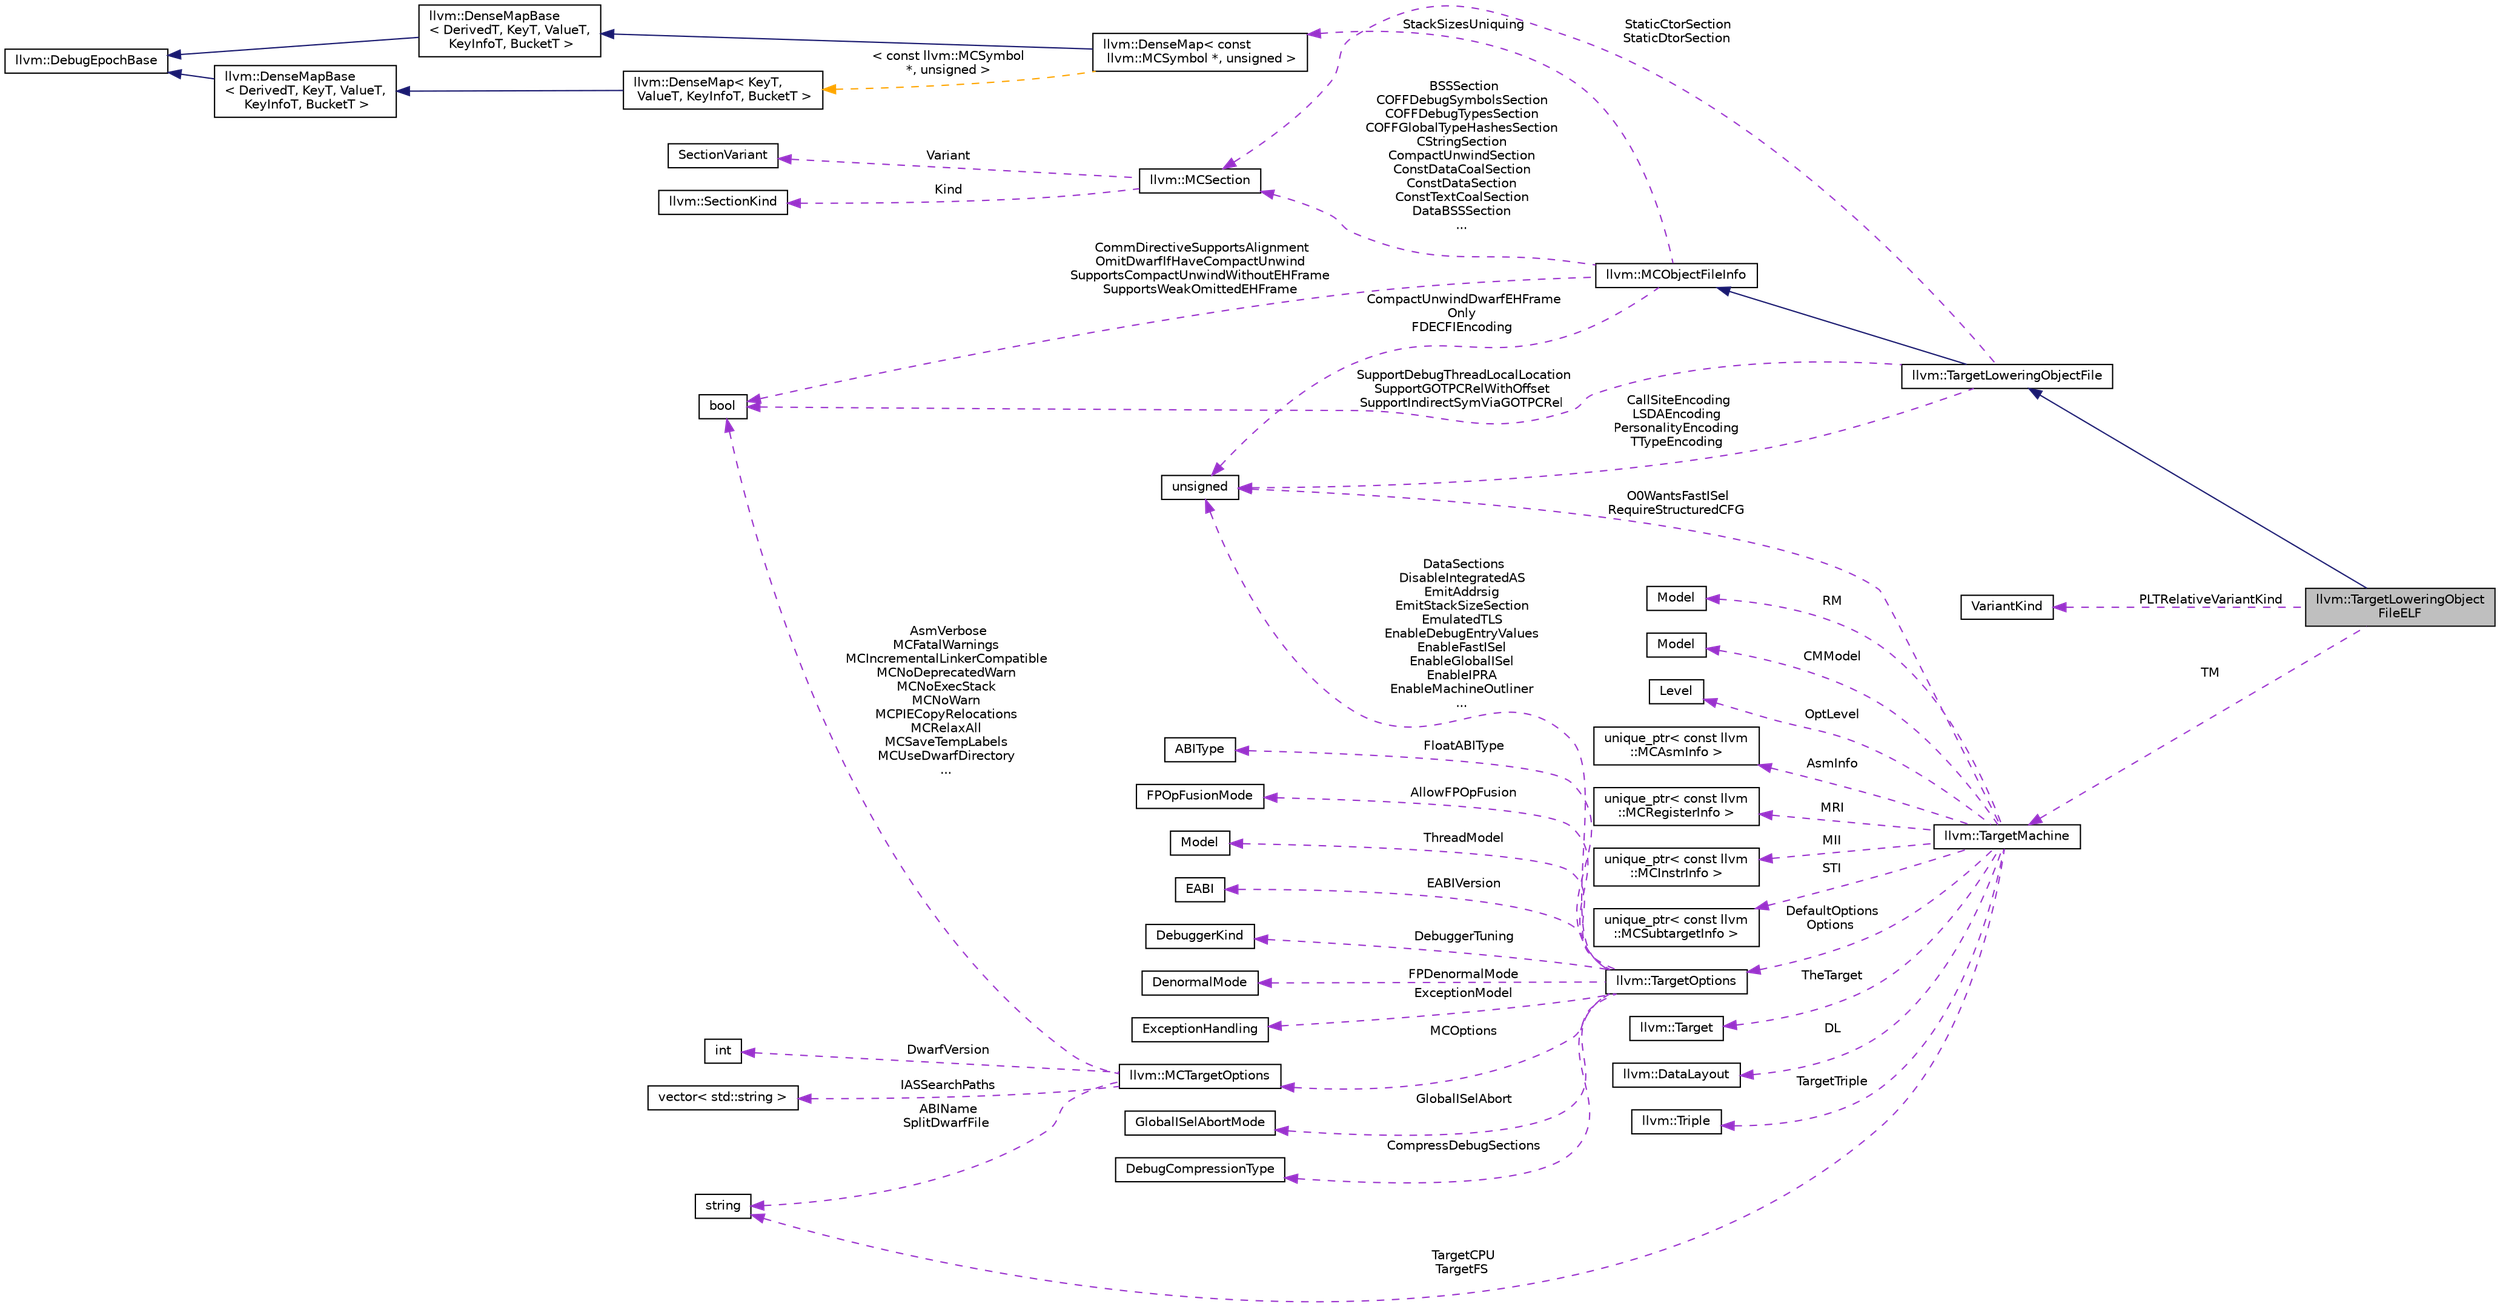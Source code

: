 digraph "llvm::TargetLoweringObjectFileELF"
{
 // LATEX_PDF_SIZE
  bgcolor="transparent";
  edge [fontname="Helvetica",fontsize="10",labelfontname="Helvetica",labelfontsize="10"];
  node [fontname="Helvetica",fontsize="10",shape="box"];
  rankdir="LR";
  Node1 [label="llvm::TargetLoweringObject\lFileELF",height=0.2,width=0.4,color="black", fillcolor="grey75", style="filled", fontcolor="black",tooltip=" "];
  Node2 -> Node1 [dir="back",color="midnightblue",fontsize="10",style="solid",fontname="Helvetica"];
  Node2 [label="llvm::TargetLoweringObjectFile",height=0.2,width=0.4,color="black",URL="$classllvm_1_1TargetLoweringObjectFile.html",tooltip=" "];
  Node3 -> Node2 [dir="back",color="midnightblue",fontsize="10",style="solid",fontname="Helvetica"];
  Node3 [label="llvm::MCObjectFileInfo",height=0.2,width=0.4,color="black",URL="$classllvm_1_1MCObjectFileInfo.html",tooltip=" "];
  Node4 -> Node3 [dir="back",color="darkorchid3",fontsize="10",style="dashed",label=" CommDirectiveSupportsAlignment\nOmitDwarfIfHaveCompactUnwind\nSupportsCompactUnwindWithoutEHFrame\nSupportsWeakOmittedEHFrame" ,fontname="Helvetica"];
  Node4 [label="bool",height=0.2,width=0.4,color="black",URL="$classbool.html",tooltip=" "];
  Node5 -> Node3 [dir="back",color="darkorchid3",fontsize="10",style="dashed",label=" CompactUnwindDwarfEHFrame\lOnly\nFDECFIEncoding" ,fontname="Helvetica"];
  Node5 [label="unsigned",height=0.2,width=0.4,color="black",URL="$classunsigned.html",tooltip=" "];
  Node6 -> Node3 [dir="back",color="darkorchid3",fontsize="10",style="dashed",label=" BSSSection\nCOFFDebugSymbolsSection\nCOFFDebugTypesSection\nCOFFGlobalTypeHashesSection\nCStringSection\nCompactUnwindSection\nConstDataCoalSection\nConstDataSection\nConstTextCoalSection\nDataBSSSection\n..." ,fontname="Helvetica"];
  Node6 [label="llvm::MCSection",height=0.2,width=0.4,color="black",URL="$classllvm_1_1MCSection.html",tooltip="Instances of this class represent a uniqued identifier for a section in the current translation unit."];
  Node7 -> Node6 [dir="back",color="darkorchid3",fontsize="10",style="dashed",label=" Variant" ,fontname="Helvetica"];
  Node7 [label="SectionVariant",height=0.2,width=0.4,color="black",tooltip=" "];
  Node8 -> Node6 [dir="back",color="darkorchid3",fontsize="10",style="dashed",label=" Kind" ,fontname="Helvetica"];
  Node8 [label="llvm::SectionKind",height=0.2,width=0.4,color="black",URL="$classllvm_1_1SectionKind.html",tooltip="SectionKind - This is a simple POD value that classifies the properties of a section."];
  Node9 -> Node3 [dir="back",color="darkorchid3",fontsize="10",style="dashed",label=" StackSizesUniquing" ,fontname="Helvetica"];
  Node9 [label="llvm::DenseMap\< const\l llvm::MCSymbol *, unsigned \>",height=0.2,width=0.4,color="black",URL="$classllvm_1_1DenseMap.html",tooltip=" "];
  Node10 -> Node9 [dir="back",color="midnightblue",fontsize="10",style="solid",fontname="Helvetica"];
  Node10 [label="llvm::DenseMapBase\l\< DerivedT, KeyT, ValueT,\l KeyInfoT, BucketT \>",height=0.2,width=0.4,color="black",URL="$classllvm_1_1DenseMapBase.html",tooltip=" "];
  Node11 -> Node10 [dir="back",color="midnightblue",fontsize="10",style="solid",fontname="Helvetica"];
  Node11 [label="llvm::DebugEpochBase",height=0.2,width=0.4,color="black",URL="$classllvm_1_1DebugEpochBase.html",tooltip=" "];
  Node12 -> Node9 [dir="back",color="orange",fontsize="10",style="dashed",label=" \< const llvm::MCSymbol\l *, unsigned \>" ,fontname="Helvetica"];
  Node12 [label="llvm::DenseMap\< KeyT,\l ValueT, KeyInfoT, BucketT \>",height=0.2,width=0.4,color="black",URL="$classllvm_1_1DenseMap.html",tooltip=" "];
  Node13 -> Node12 [dir="back",color="midnightblue",fontsize="10",style="solid",fontname="Helvetica"];
  Node13 [label="llvm::DenseMapBase\l\< DerivedT, KeyT, ValueT,\l KeyInfoT, BucketT \>",height=0.2,width=0.4,color="black",URL="$classllvm_1_1DenseMapBase.html",tooltip=" "];
  Node11 -> Node13 [dir="back",color="midnightblue",fontsize="10",style="solid",fontname="Helvetica"];
  Node4 -> Node2 [dir="back",color="darkorchid3",fontsize="10",style="dashed",label=" SupportDebugThreadLocalLocation\nSupportGOTPCRelWithOffset\nSupportIndirectSymViaGOTPCRel" ,fontname="Helvetica"];
  Node5 -> Node2 [dir="back",color="darkorchid3",fontsize="10",style="dashed",label=" CallSiteEncoding\nLSDAEncoding\nPersonalityEncoding\nTTypeEncoding" ,fontname="Helvetica"];
  Node6 -> Node2 [dir="back",color="darkorchid3",fontsize="10",style="dashed",label=" StaticCtorSection\nStaticDtorSection" ,fontname="Helvetica"];
  Node14 -> Node1 [dir="back",color="darkorchid3",fontsize="10",style="dashed",label=" PLTRelativeVariantKind" ,fontname="Helvetica"];
  Node14 [label="VariantKind",height=0.2,width=0.4,color="black",tooltip=" "];
  Node15 -> Node1 [dir="back",color="darkorchid3",fontsize="10",style="dashed",label=" TM" ,fontname="Helvetica"];
  Node15 [label="llvm::TargetMachine",height=0.2,width=0.4,color="black",URL="$classllvm_1_1TargetMachine.html",tooltip="Primary interface to the complete machine description for the target machine."];
  Node16 -> Node15 [dir="back",color="darkorchid3",fontsize="10",style="dashed",label=" TheTarget" ,fontname="Helvetica"];
  Node16 [label="llvm::Target",height=0.2,width=0.4,color="black",URL="$classllvm_1_1Target.html",tooltip="Target - Wrapper for Target specific information."];
  Node17 -> Node15 [dir="back",color="darkorchid3",fontsize="10",style="dashed",label=" DL" ,fontname="Helvetica"];
  Node17 [label="llvm::DataLayout",height=0.2,width=0.4,color="black",URL="$classllvm_1_1DataLayout.html",tooltip="A parsed version of the target data layout string in and methods for querying it."];
  Node18 -> Node15 [dir="back",color="darkorchid3",fontsize="10",style="dashed",label=" TargetTriple" ,fontname="Helvetica"];
  Node18 [label="llvm::Triple",height=0.2,width=0.4,color="black",URL="$classllvm_1_1Triple.html",tooltip="Triple - Helper class for working with autoconf configuration names."];
  Node19 -> Node15 [dir="back",color="darkorchid3",fontsize="10",style="dashed",label=" TargetCPU\nTargetFS" ,fontname="Helvetica"];
  Node19 [label="string",height=0.2,width=0.4,color="black",tooltip=" "];
  Node20 -> Node15 [dir="back",color="darkorchid3",fontsize="10",style="dashed",label=" RM" ,fontname="Helvetica"];
  Node20 [label="Model",height=0.2,width=0.4,color="black",tooltip=" "];
  Node21 -> Node15 [dir="back",color="darkorchid3",fontsize="10",style="dashed",label=" CMModel" ,fontname="Helvetica"];
  Node21 [label="Model",height=0.2,width=0.4,color="black",tooltip=" "];
  Node22 -> Node15 [dir="back",color="darkorchid3",fontsize="10",style="dashed",label=" OptLevel" ,fontname="Helvetica"];
  Node22 [label="Level",height=0.2,width=0.4,color="black",tooltip=" "];
  Node23 -> Node15 [dir="back",color="darkorchid3",fontsize="10",style="dashed",label=" AsmInfo" ,fontname="Helvetica"];
  Node23 [label="unique_ptr\< const llvm\l::MCAsmInfo \>",height=0.2,width=0.4,color="black",tooltip=" "];
  Node24 -> Node15 [dir="back",color="darkorchid3",fontsize="10",style="dashed",label=" MRI" ,fontname="Helvetica"];
  Node24 [label="unique_ptr\< const llvm\l::MCRegisterInfo \>",height=0.2,width=0.4,color="black",tooltip=" "];
  Node25 -> Node15 [dir="back",color="darkorchid3",fontsize="10",style="dashed",label=" MII" ,fontname="Helvetica"];
  Node25 [label="unique_ptr\< const llvm\l::MCInstrInfo \>",height=0.2,width=0.4,color="black",tooltip=" "];
  Node26 -> Node15 [dir="back",color="darkorchid3",fontsize="10",style="dashed",label=" STI" ,fontname="Helvetica"];
  Node26 [label="unique_ptr\< const llvm\l::MCSubtargetInfo \>",height=0.2,width=0.4,color="black",tooltip=" "];
  Node5 -> Node15 [dir="back",color="darkorchid3",fontsize="10",style="dashed",label=" O0WantsFastISel\nRequireStructuredCFG" ,fontname="Helvetica"];
  Node27 -> Node15 [dir="back",color="darkorchid3",fontsize="10",style="dashed",label=" DefaultOptions\nOptions" ,fontname="Helvetica"];
  Node27 [label="llvm::TargetOptions",height=0.2,width=0.4,color="black",URL="$classllvm_1_1TargetOptions.html",tooltip=" "];
  Node5 -> Node27 [dir="back",color="darkorchid3",fontsize="10",style="dashed",label=" DataSections\nDisableIntegratedAS\nEmitAddrsig\nEmitStackSizeSection\nEmulatedTLS\nEnableDebugEntryValues\nEnableFastISel\nEnableGlobalISel\nEnableIPRA\nEnableMachineOutliner\n..." ,fontname="Helvetica"];
  Node28 -> Node27 [dir="back",color="darkorchid3",fontsize="10",style="dashed",label=" GlobalISelAbort" ,fontname="Helvetica"];
  Node28 [label="GlobalISelAbortMode",height=0.2,width=0.4,color="black",tooltip=" "];
  Node29 -> Node27 [dir="back",color="darkorchid3",fontsize="10",style="dashed",label=" CompressDebugSections" ,fontname="Helvetica"];
  Node29 [label="DebugCompressionType",height=0.2,width=0.4,color="black",tooltip=" "];
  Node30 -> Node27 [dir="back",color="darkorchid3",fontsize="10",style="dashed",label=" FloatABIType" ,fontname="Helvetica"];
  Node30 [label="ABIType",height=0.2,width=0.4,color="black",tooltip=" "];
  Node31 -> Node27 [dir="back",color="darkorchid3",fontsize="10",style="dashed",label=" AllowFPOpFusion" ,fontname="Helvetica"];
  Node31 [label="FPOpFusionMode",height=0.2,width=0.4,color="black",tooltip=" "];
  Node32 -> Node27 [dir="back",color="darkorchid3",fontsize="10",style="dashed",label=" ThreadModel" ,fontname="Helvetica"];
  Node32 [label="Model",height=0.2,width=0.4,color="black",tooltip=" "];
  Node33 -> Node27 [dir="back",color="darkorchid3",fontsize="10",style="dashed",label=" EABIVersion" ,fontname="Helvetica"];
  Node33 [label="EABI",height=0.2,width=0.4,color="black",tooltip=" "];
  Node34 -> Node27 [dir="back",color="darkorchid3",fontsize="10",style="dashed",label=" DebuggerTuning" ,fontname="Helvetica"];
  Node34 [label="DebuggerKind",height=0.2,width=0.4,color="black",tooltip=" "];
  Node35 -> Node27 [dir="back",color="darkorchid3",fontsize="10",style="dashed",label=" FPDenormalMode" ,fontname="Helvetica"];
  Node35 [label="DenormalMode",height=0.2,width=0.4,color="black",tooltip=" "];
  Node36 -> Node27 [dir="back",color="darkorchid3",fontsize="10",style="dashed",label=" ExceptionModel" ,fontname="Helvetica"];
  Node36 [label="ExceptionHandling",height=0.2,width=0.4,color="black",tooltip=" "];
  Node37 -> Node27 [dir="back",color="darkorchid3",fontsize="10",style="dashed",label=" MCOptions" ,fontname="Helvetica"];
  Node37 [label="llvm::MCTargetOptions",height=0.2,width=0.4,color="black",URL="$classllvm_1_1MCTargetOptions.html",tooltip=" "];
  Node4 -> Node37 [dir="back",color="darkorchid3",fontsize="10",style="dashed",label=" AsmVerbose\nMCFatalWarnings\nMCIncrementalLinkerCompatible\nMCNoDeprecatedWarn\nMCNoExecStack\nMCNoWarn\nMCPIECopyRelocations\nMCRelaxAll\nMCSaveTempLabels\nMCUseDwarfDirectory\n..." ,fontname="Helvetica"];
  Node38 -> Node37 [dir="back",color="darkorchid3",fontsize="10",style="dashed",label=" DwarfVersion" ,fontname="Helvetica"];
  Node38 [label="int",height=0.2,width=0.4,color="black",tooltip=" "];
  Node19 -> Node37 [dir="back",color="darkorchid3",fontsize="10",style="dashed",label=" ABIName\nSplitDwarfFile" ,fontname="Helvetica"];
  Node39 -> Node37 [dir="back",color="darkorchid3",fontsize="10",style="dashed",label=" IASSearchPaths" ,fontname="Helvetica"];
  Node39 [label="vector\< std::string \>",height=0.2,width=0.4,color="black",tooltip=" "];
}
